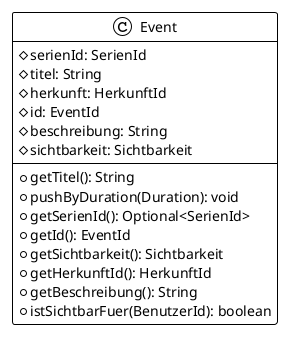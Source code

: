 @startuml

!theme plain
top to bottom direction
skinparam linetype ortho

class Event {
  # serienId: SerienId
  # titel: String
  # herkunft: HerkunftId
  # id: EventId
  # beschreibung: String
  # sichtbarkeit: Sichtbarkeit
  + getTitel(): String
  + pushByDuration(Duration): void
  + getSerienId(): Optional<SerienId>
  + getId(): EventId
  + getSichtbarkeit(): Sichtbarkeit
  + getHerkunftId(): HerkunftId
  + getBeschreibung(): String
  + istSichtbarFuer(BenutzerId): boolean
}

@enduml
